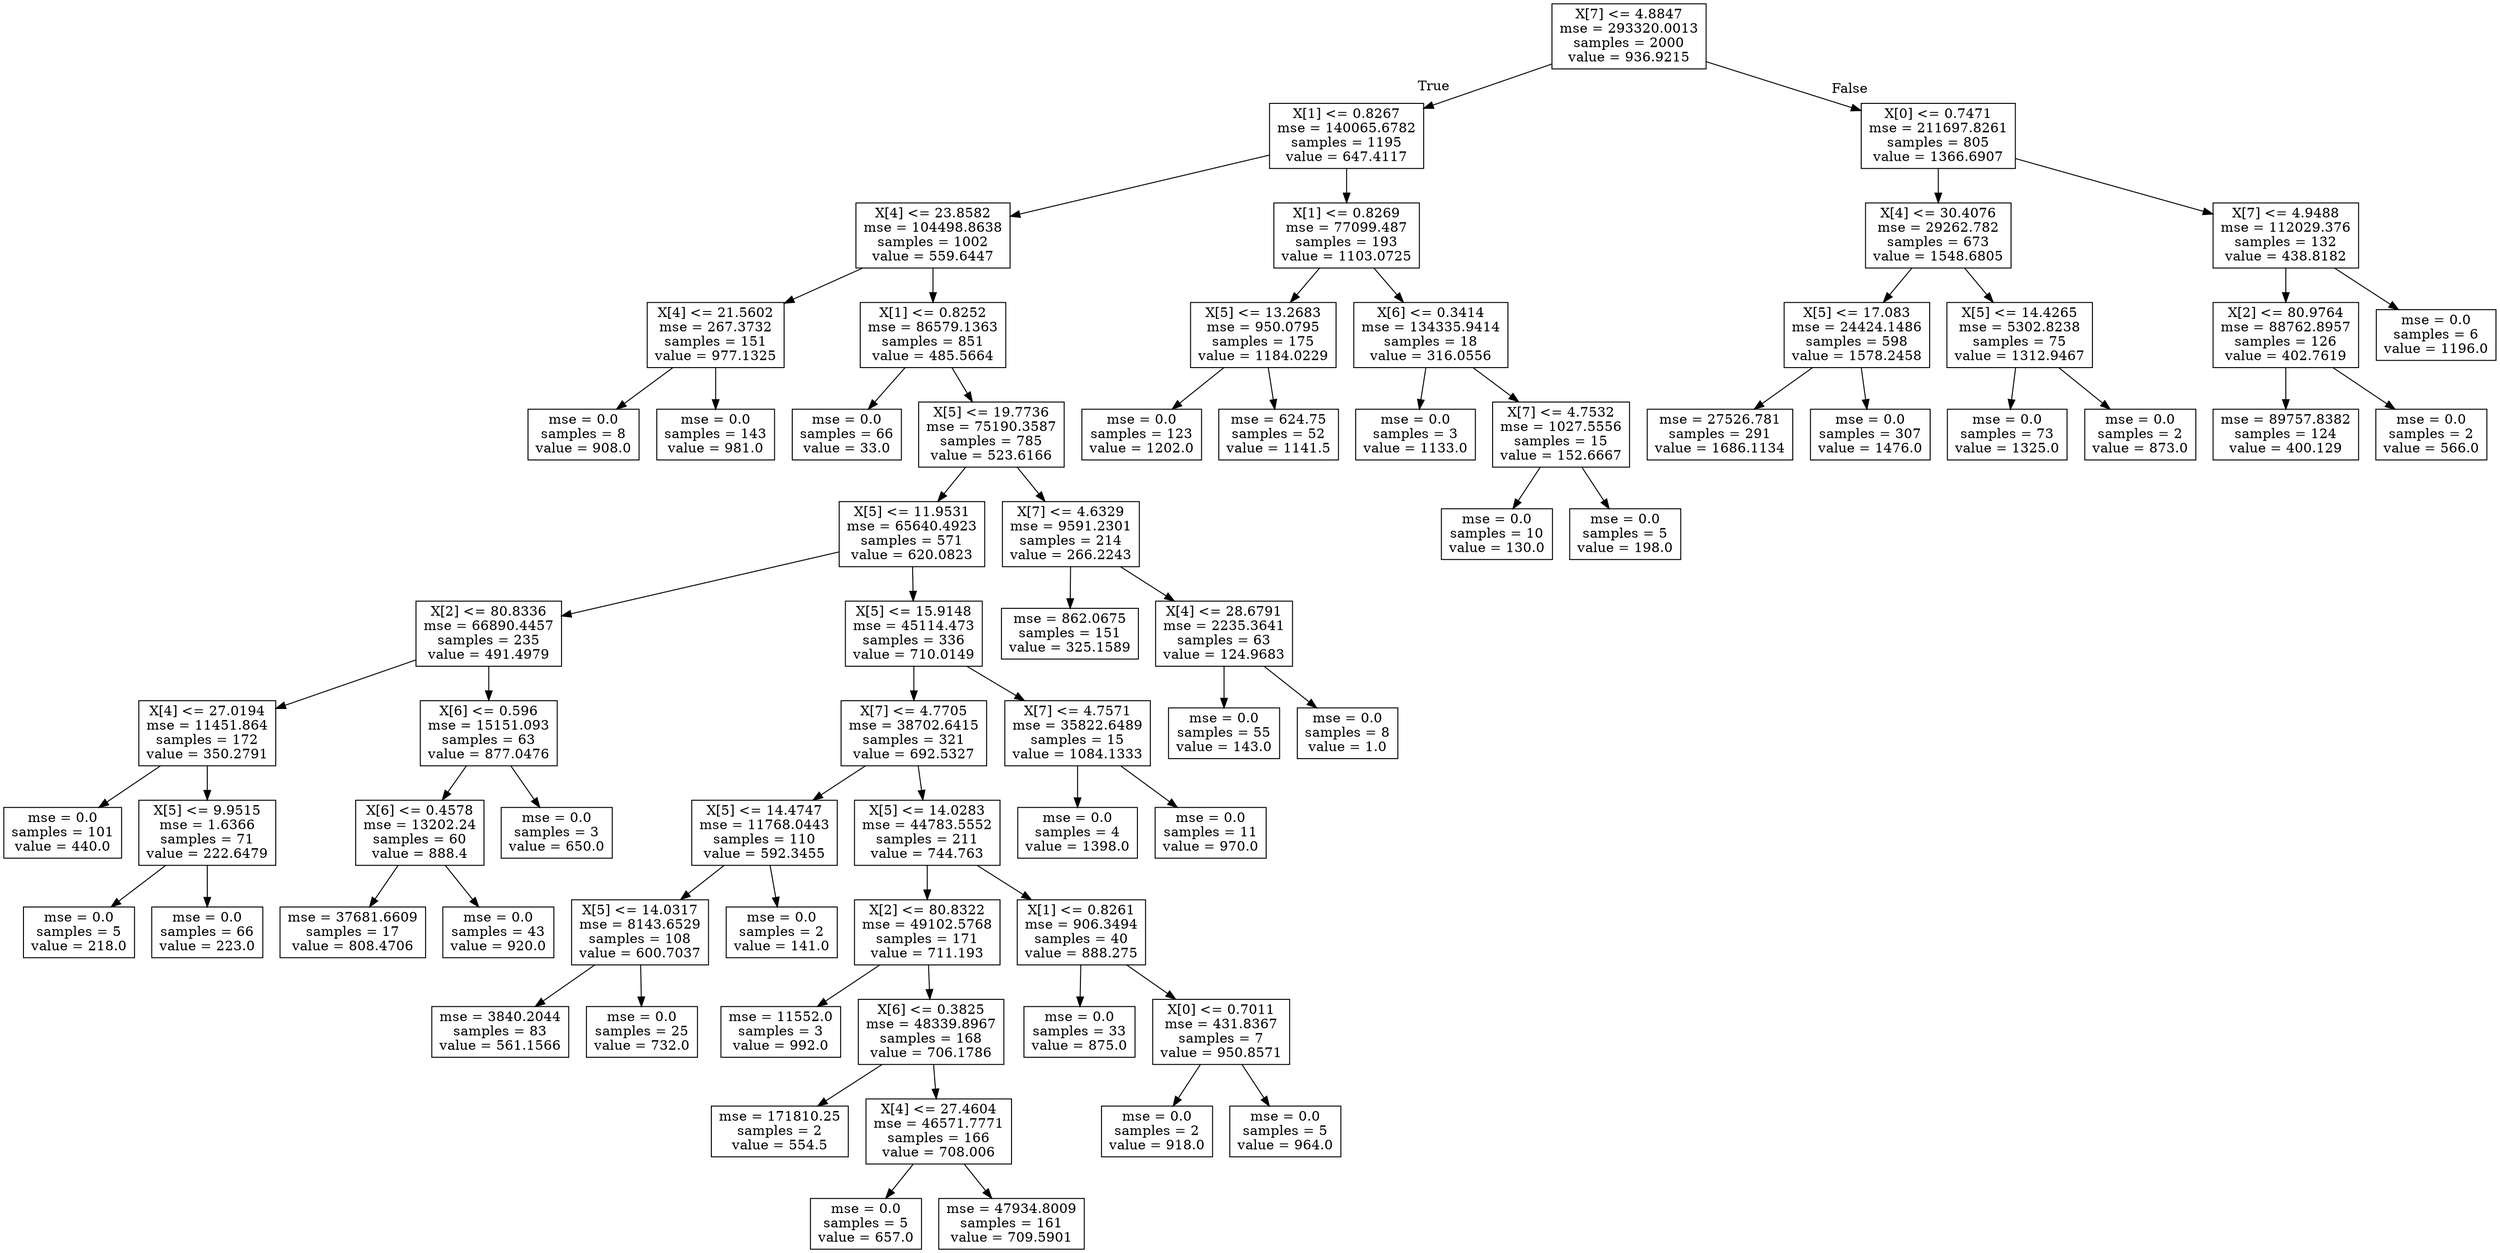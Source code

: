 digraph Tree {
node [shape=box] ;
0 [label="X[7] <= 4.8847\nmse = 293320.0013\nsamples = 2000\nvalue = 936.9215"] ;
1 [label="X[1] <= 0.8267\nmse = 140065.6782\nsamples = 1195\nvalue = 647.4117"] ;
0 -> 1 [labeldistance=2.5, labelangle=45, headlabel="True"] ;
2 [label="X[4] <= 23.8582\nmse = 104498.8638\nsamples = 1002\nvalue = 559.6447"] ;
1 -> 2 ;
3 [label="X[4] <= 21.5602\nmse = 267.3732\nsamples = 151\nvalue = 977.1325"] ;
2 -> 3 ;
4 [label="mse = 0.0\nsamples = 8\nvalue = 908.0"] ;
3 -> 4 ;
5 [label="mse = 0.0\nsamples = 143\nvalue = 981.0"] ;
3 -> 5 ;
6 [label="X[1] <= 0.8252\nmse = 86579.1363\nsamples = 851\nvalue = 485.5664"] ;
2 -> 6 ;
7 [label="mse = 0.0\nsamples = 66\nvalue = 33.0"] ;
6 -> 7 ;
8 [label="X[5] <= 19.7736\nmse = 75190.3587\nsamples = 785\nvalue = 523.6166"] ;
6 -> 8 ;
9 [label="X[5] <= 11.9531\nmse = 65640.4923\nsamples = 571\nvalue = 620.0823"] ;
8 -> 9 ;
10 [label="X[2] <= 80.8336\nmse = 66890.4457\nsamples = 235\nvalue = 491.4979"] ;
9 -> 10 ;
11 [label="X[4] <= 27.0194\nmse = 11451.864\nsamples = 172\nvalue = 350.2791"] ;
10 -> 11 ;
12 [label="mse = 0.0\nsamples = 101\nvalue = 440.0"] ;
11 -> 12 ;
13 [label="X[5] <= 9.9515\nmse = 1.6366\nsamples = 71\nvalue = 222.6479"] ;
11 -> 13 ;
14 [label="mse = 0.0\nsamples = 5\nvalue = 218.0"] ;
13 -> 14 ;
15 [label="mse = 0.0\nsamples = 66\nvalue = 223.0"] ;
13 -> 15 ;
16 [label="X[6] <= 0.596\nmse = 15151.093\nsamples = 63\nvalue = 877.0476"] ;
10 -> 16 ;
17 [label="X[6] <= 0.4578\nmse = 13202.24\nsamples = 60\nvalue = 888.4"] ;
16 -> 17 ;
18 [label="mse = 37681.6609\nsamples = 17\nvalue = 808.4706"] ;
17 -> 18 ;
19 [label="mse = 0.0\nsamples = 43\nvalue = 920.0"] ;
17 -> 19 ;
20 [label="mse = 0.0\nsamples = 3\nvalue = 650.0"] ;
16 -> 20 ;
21 [label="X[5] <= 15.9148\nmse = 45114.473\nsamples = 336\nvalue = 710.0149"] ;
9 -> 21 ;
22 [label="X[7] <= 4.7705\nmse = 38702.6415\nsamples = 321\nvalue = 692.5327"] ;
21 -> 22 ;
23 [label="X[5] <= 14.4747\nmse = 11768.0443\nsamples = 110\nvalue = 592.3455"] ;
22 -> 23 ;
24 [label="X[5] <= 14.0317\nmse = 8143.6529\nsamples = 108\nvalue = 600.7037"] ;
23 -> 24 ;
25 [label="mse = 3840.2044\nsamples = 83\nvalue = 561.1566"] ;
24 -> 25 ;
26 [label="mse = 0.0\nsamples = 25\nvalue = 732.0"] ;
24 -> 26 ;
27 [label="mse = 0.0\nsamples = 2\nvalue = 141.0"] ;
23 -> 27 ;
28 [label="X[5] <= 14.0283\nmse = 44783.5552\nsamples = 211\nvalue = 744.763"] ;
22 -> 28 ;
29 [label="X[2] <= 80.8322\nmse = 49102.5768\nsamples = 171\nvalue = 711.193"] ;
28 -> 29 ;
30 [label="mse = 11552.0\nsamples = 3\nvalue = 992.0"] ;
29 -> 30 ;
31 [label="X[6] <= 0.3825\nmse = 48339.8967\nsamples = 168\nvalue = 706.1786"] ;
29 -> 31 ;
32 [label="mse = 171810.25\nsamples = 2\nvalue = 554.5"] ;
31 -> 32 ;
33 [label="X[4] <= 27.4604\nmse = 46571.7771\nsamples = 166\nvalue = 708.006"] ;
31 -> 33 ;
34 [label="mse = 0.0\nsamples = 5\nvalue = 657.0"] ;
33 -> 34 ;
35 [label="mse = 47934.8009\nsamples = 161\nvalue = 709.5901"] ;
33 -> 35 ;
36 [label="X[1] <= 0.8261\nmse = 906.3494\nsamples = 40\nvalue = 888.275"] ;
28 -> 36 ;
37 [label="mse = 0.0\nsamples = 33\nvalue = 875.0"] ;
36 -> 37 ;
38 [label="X[0] <= 0.7011\nmse = 431.8367\nsamples = 7\nvalue = 950.8571"] ;
36 -> 38 ;
39 [label="mse = 0.0\nsamples = 2\nvalue = 918.0"] ;
38 -> 39 ;
40 [label="mse = 0.0\nsamples = 5\nvalue = 964.0"] ;
38 -> 40 ;
41 [label="X[7] <= 4.7571\nmse = 35822.6489\nsamples = 15\nvalue = 1084.1333"] ;
21 -> 41 ;
42 [label="mse = 0.0\nsamples = 4\nvalue = 1398.0"] ;
41 -> 42 ;
43 [label="mse = 0.0\nsamples = 11\nvalue = 970.0"] ;
41 -> 43 ;
44 [label="X[7] <= 4.6329\nmse = 9591.2301\nsamples = 214\nvalue = 266.2243"] ;
8 -> 44 ;
45 [label="mse = 862.0675\nsamples = 151\nvalue = 325.1589"] ;
44 -> 45 ;
46 [label="X[4] <= 28.6791\nmse = 2235.3641\nsamples = 63\nvalue = 124.9683"] ;
44 -> 46 ;
47 [label="mse = 0.0\nsamples = 55\nvalue = 143.0"] ;
46 -> 47 ;
48 [label="mse = 0.0\nsamples = 8\nvalue = 1.0"] ;
46 -> 48 ;
49 [label="X[1] <= 0.8269\nmse = 77099.487\nsamples = 193\nvalue = 1103.0725"] ;
1 -> 49 ;
50 [label="X[5] <= 13.2683\nmse = 950.0795\nsamples = 175\nvalue = 1184.0229"] ;
49 -> 50 ;
51 [label="mse = 0.0\nsamples = 123\nvalue = 1202.0"] ;
50 -> 51 ;
52 [label="mse = 624.75\nsamples = 52\nvalue = 1141.5"] ;
50 -> 52 ;
53 [label="X[6] <= 0.3414\nmse = 134335.9414\nsamples = 18\nvalue = 316.0556"] ;
49 -> 53 ;
54 [label="mse = 0.0\nsamples = 3\nvalue = 1133.0"] ;
53 -> 54 ;
55 [label="X[7] <= 4.7532\nmse = 1027.5556\nsamples = 15\nvalue = 152.6667"] ;
53 -> 55 ;
56 [label="mse = 0.0\nsamples = 10\nvalue = 130.0"] ;
55 -> 56 ;
57 [label="mse = 0.0\nsamples = 5\nvalue = 198.0"] ;
55 -> 57 ;
58 [label="X[0] <= 0.7471\nmse = 211697.8261\nsamples = 805\nvalue = 1366.6907"] ;
0 -> 58 [labeldistance=2.5, labelangle=-45, headlabel="False"] ;
59 [label="X[4] <= 30.4076\nmse = 29262.782\nsamples = 673\nvalue = 1548.6805"] ;
58 -> 59 ;
60 [label="X[5] <= 17.083\nmse = 24424.1486\nsamples = 598\nvalue = 1578.2458"] ;
59 -> 60 ;
61 [label="mse = 27526.781\nsamples = 291\nvalue = 1686.1134"] ;
60 -> 61 ;
62 [label="mse = 0.0\nsamples = 307\nvalue = 1476.0"] ;
60 -> 62 ;
63 [label="X[5] <= 14.4265\nmse = 5302.8238\nsamples = 75\nvalue = 1312.9467"] ;
59 -> 63 ;
64 [label="mse = 0.0\nsamples = 73\nvalue = 1325.0"] ;
63 -> 64 ;
65 [label="mse = 0.0\nsamples = 2\nvalue = 873.0"] ;
63 -> 65 ;
66 [label="X[7] <= 4.9488\nmse = 112029.376\nsamples = 132\nvalue = 438.8182"] ;
58 -> 66 ;
67 [label="X[2] <= 80.9764\nmse = 88762.8957\nsamples = 126\nvalue = 402.7619"] ;
66 -> 67 ;
68 [label="mse = 89757.8382\nsamples = 124\nvalue = 400.129"] ;
67 -> 68 ;
69 [label="mse = 0.0\nsamples = 2\nvalue = 566.0"] ;
67 -> 69 ;
70 [label="mse = 0.0\nsamples = 6\nvalue = 1196.0"] ;
66 -> 70 ;
}